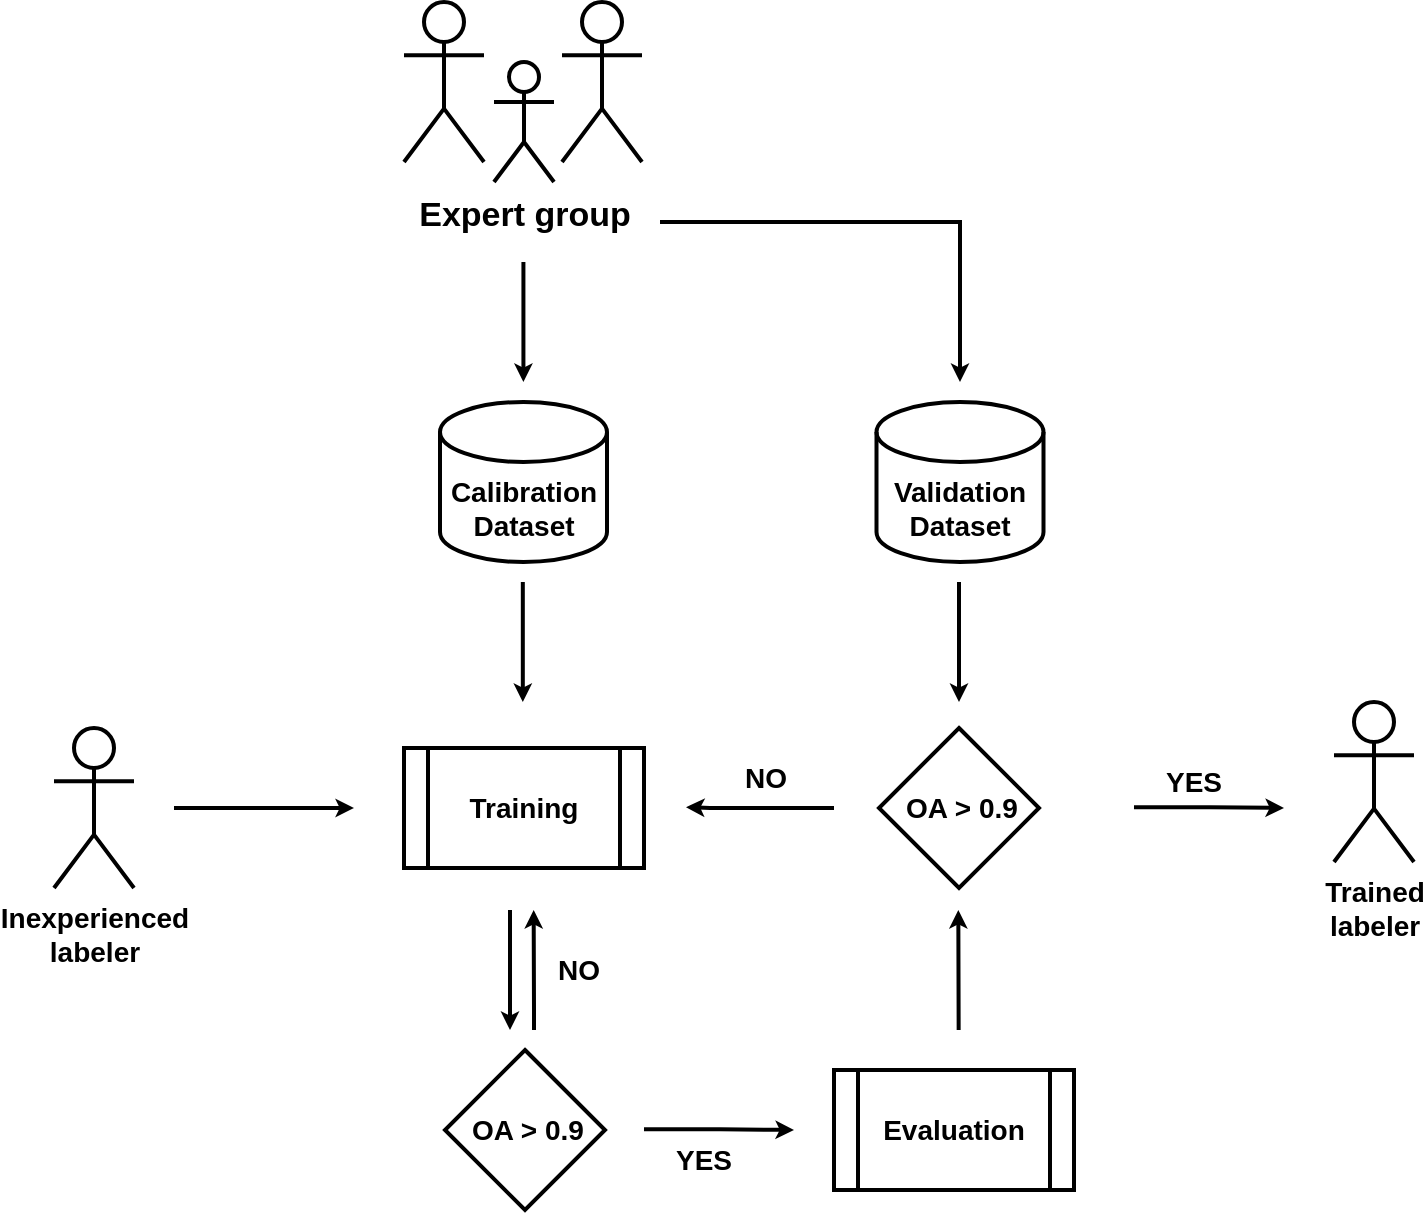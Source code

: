 <mxfile version="14.1.8" type="device"><diagram id="BiwZXVX3TpfywUa3QEGP" name="Page-1"><mxGraphModel dx="1422" dy="784" grid="1" gridSize="10" guides="1" tooltips="1" connect="1" arrows="1" fold="1" page="1" pageScale="1" pageWidth="850" pageHeight="1100" math="0" shadow="0"><root><mxCell id="0"/><mxCell id="1" parent="0"/><mxCell id="uxzo-qsSz1tGqoYyfA8G-2" value="" style="shape=umlActor;verticalLabelPosition=bottom;verticalAlign=top;html=1;outlineConnect=0;strokeWidth=2;" parent="1" vertex="1"><mxGeometry x="204" y="7" width="40" height="80" as="geometry"/></mxCell><mxCell id="uxzo-qsSz1tGqoYyfA8G-10" style="edgeStyle=orthogonalEdgeStyle;rounded=0;orthogonalLoop=1;jettySize=auto;html=1;strokeWidth=2;endSize=3;" parent="1" edge="1"><mxGeometry relative="1" as="geometry"><mxPoint x="332" y="117" as="sourcePoint"/><mxPoint x="482" y="197" as="targetPoint"/><Array as="points"><mxPoint x="482" y="117"/></Array></mxGeometry></mxCell><mxCell id="uxzo-qsSz1tGqoYyfA8G-4" value="&lt;font style=&quot;font-size: 17px&quot;&gt;Expert group&lt;/font&gt;" style="shape=umlActor;verticalLabelPosition=bottom;verticalAlign=top;html=1;outlineConnect=0;fontStyle=1;strokeWidth=2;" parent="1" vertex="1"><mxGeometry x="249" y="37" width="30" height="60" as="geometry"/></mxCell><mxCell id="uxzo-qsSz1tGqoYyfA8G-9" style="edgeStyle=orthogonalEdgeStyle;rounded=0;orthogonalLoop=1;jettySize=auto;html=1;strokeWidth=2;endSize=3;" parent="1" edge="1"><mxGeometry relative="1" as="geometry"><mxPoint x="263.71" y="137" as="sourcePoint"/><mxPoint x="263.71" y="197" as="targetPoint"/></mxGeometry></mxCell><mxCell id="uxzo-qsSz1tGqoYyfA8G-11" value="&lt;b&gt;&lt;font style=&quot;font-size: 14px&quot;&gt;Training&lt;/font&gt;&lt;/b&gt;" style="shape=process;whiteSpace=wrap;html=1;backgroundOutline=1;strokeWidth=2;" parent="1" vertex="1"><mxGeometry x="204" y="380" width="120" height="60" as="geometry"/></mxCell><mxCell id="uxzo-qsSz1tGqoYyfA8G-12" value="&lt;b&gt;&lt;font style=&quot;font-size: 14px&quot;&gt;Evaluation&lt;/font&gt;&lt;/b&gt;" style="shape=process;whiteSpace=wrap;html=1;backgroundOutline=1;strokeWidth=2;" parent="1" vertex="1"><mxGeometry x="419" y="541" width="120" height="60" as="geometry"/></mxCell><mxCell id="uxzo-qsSz1tGqoYyfA8G-13" value="" style="rhombus;whiteSpace=wrap;html=1;strokeWidth=2;" parent="1" vertex="1"><mxGeometry x="224.5" y="531" width="80" height="80" as="geometry"/></mxCell><mxCell id="uxzo-qsSz1tGqoYyfA8G-17" value="&lt;font style=&quot;font-size: 14px&quot;&gt;Calibration&lt;br&gt;Dataset&lt;/font&gt;" style="shape=cylinder3;whiteSpace=wrap;html=1;boundedLbl=1;backgroundOutline=1;size=15;fontStyle=1;strokeWidth=2;" parent="1" vertex="1"><mxGeometry x="222" y="207" width="83.5" height="80" as="geometry"/></mxCell><mxCell id="uxzo-qsSz1tGqoYyfA8G-18" value="&lt;font style=&quot;font-size: 14px&quot;&gt;Validation&lt;br&gt;Dataset&lt;/font&gt;" style="shape=cylinder3;whiteSpace=wrap;html=1;boundedLbl=1;backgroundOutline=1;size=15;fontStyle=1;strokeWidth=2;" parent="1" vertex="1"><mxGeometry x="440.25" y="207" width="83.5" height="80" as="geometry"/></mxCell><mxCell id="uxzo-qsSz1tGqoYyfA8G-22" style="edgeStyle=orthogonalEdgeStyle;rounded=0;orthogonalLoop=1;jettySize=auto;html=1;strokeWidth=2;endSize=3;" parent="1" edge="1"><mxGeometry relative="1" as="geometry"><mxPoint x="89" y="410" as="sourcePoint"/><mxPoint x="179" y="410" as="targetPoint"/></mxGeometry></mxCell><mxCell id="uxzo-qsSz1tGqoYyfA8G-19" value="&lt;b style=&quot;font-size: 14px&quot;&gt;Inexperienced &lt;br&gt;labeler&lt;/b&gt;" style="shape=umlActor;verticalLabelPosition=bottom;verticalAlign=top;html=1;outlineConnect=0;strokeWidth=2;" parent="1" vertex="1"><mxGeometry x="29" y="370" width="40" height="80" as="geometry"/></mxCell><mxCell id="uxzo-qsSz1tGqoYyfA8G-20" value="" style="shape=umlActor;verticalLabelPosition=bottom;verticalAlign=top;html=1;outlineConnect=0;strokeWidth=2;" parent="1" vertex="1"><mxGeometry x="283" y="7" width="40" height="80" as="geometry"/></mxCell><mxCell id="uxzo-qsSz1tGqoYyfA8G-24" style="edgeStyle=orthogonalEdgeStyle;rounded=0;orthogonalLoop=1;jettySize=auto;html=1;strokeWidth=2;endSize=3;" parent="1" edge="1"><mxGeometry relative="1" as="geometry"><mxPoint x="263.41" y="297" as="sourcePoint"/><mxPoint x="263.41" y="357" as="targetPoint"/></mxGeometry></mxCell><mxCell id="uxzo-qsSz1tGqoYyfA8G-25" value="&lt;div style=&quot;&quot;&gt;&lt;span style=&quot;font-size: 14px&quot;&gt;&lt;font face=&quot;helvetica&quot;&gt;&lt;b&gt;OA &amp;gt; 0.9&lt;/b&gt;&lt;/font&gt;&lt;/span&gt;&lt;/div&gt;" style="text;whiteSpace=wrap;html=1;align=center;" parent="1" vertex="1"><mxGeometry x="225.5" y="556" width="80" height="30" as="geometry"/></mxCell><mxCell id="uxzo-qsSz1tGqoYyfA8G-26" style="edgeStyle=orthogonalEdgeStyle;rounded=0;orthogonalLoop=1;jettySize=auto;html=1;strokeWidth=2;endSize=3;" parent="1" edge="1"><mxGeometry relative="1" as="geometry"><mxPoint x="257.0" y="461" as="sourcePoint"/><mxPoint x="257" y="521" as="targetPoint"/></mxGeometry></mxCell><mxCell id="uxzo-qsSz1tGqoYyfA8G-27" style="edgeStyle=orthogonalEdgeStyle;rounded=0;orthogonalLoop=1;jettySize=auto;html=1;strokeWidth=2;endSize=3;" parent="1" edge="1"><mxGeometry relative="1" as="geometry"><mxPoint x="269" y="521" as="sourcePoint"/><mxPoint x="268.83" y="461" as="targetPoint"/><Array as="points"><mxPoint x="269" y="511"/><mxPoint x="269" y="511"/></Array></mxGeometry></mxCell><mxCell id="uxzo-qsSz1tGqoYyfA8G-29" value="&lt;div style=&quot;text-align: center&quot;&gt;&lt;font face=&quot;helvetica&quot; size=&quot;1&quot;&gt;&lt;b style=&quot;font-size: 14px&quot;&gt;NO&lt;/b&gt;&lt;/font&gt;&lt;/div&gt;" style="text;whiteSpace=wrap;html=1;" parent="1" vertex="1"><mxGeometry x="279" y="476" width="40" height="30" as="geometry"/></mxCell><mxCell id="uxzo-qsSz1tGqoYyfA8G-33" style="edgeStyle=orthogonalEdgeStyle;rounded=0;orthogonalLoop=1;jettySize=auto;html=1;strokeWidth=2;endSize=3;" parent="1" edge="1"><mxGeometry relative="1" as="geometry"><mxPoint x="324" y="570.58" as="sourcePoint"/><mxPoint x="399" y="571" as="targetPoint"/><Array as="points"><mxPoint x="362" y="571"/><mxPoint x="399" y="571"/></Array></mxGeometry></mxCell><mxCell id="uxzo-qsSz1tGqoYyfA8G-34" value="&lt;div&gt;&lt;font face=&quot;helvetica&quot; size=&quot;1&quot;&gt;&lt;b style=&quot;font-size: 14px&quot;&gt;YES&lt;/b&gt;&lt;/font&gt;&lt;/div&gt;" style="text;whiteSpace=wrap;html=1;align=center;" parent="1" vertex="1"><mxGeometry x="334" y="571" width="40" height="30" as="geometry"/></mxCell><mxCell id="uxzo-qsSz1tGqoYyfA8G-35" value="" style="rhombus;whiteSpace=wrap;html=1;strokeWidth=2;" parent="1" vertex="1"><mxGeometry x="441.5" y="370" width="80" height="80" as="geometry"/></mxCell><mxCell id="uxzo-qsSz1tGqoYyfA8G-36" value="&lt;div style=&quot;&quot;&gt;&lt;span style=&quot;font-size: 14px&quot;&gt;&lt;font face=&quot;helvetica&quot;&gt;&lt;b&gt;OA &amp;gt; 0.9&lt;/b&gt;&lt;/font&gt;&lt;/span&gt;&lt;/div&gt;" style="text;whiteSpace=wrap;html=1;align=center;" parent="1" vertex="1"><mxGeometry x="442.5" y="395" width="80" height="30" as="geometry"/></mxCell><mxCell id="uxzo-qsSz1tGqoYyfA8G-37" style="edgeStyle=orthogonalEdgeStyle;rounded=0;orthogonalLoop=1;jettySize=auto;html=1;strokeWidth=2;endSize=3;" parent="1" edge="1"><mxGeometry relative="1" as="geometry"><mxPoint x="481.5" y="297" as="sourcePoint"/><mxPoint x="481.5" y="357" as="targetPoint"/></mxGeometry></mxCell><mxCell id="uxzo-qsSz1tGqoYyfA8G-38" style="edgeStyle=orthogonalEdgeStyle;rounded=0;orthogonalLoop=1;jettySize=auto;html=1;strokeWidth=2;endSize=3;" parent="1" edge="1"><mxGeometry relative="1" as="geometry"><mxPoint x="481.33" y="521" as="sourcePoint"/><mxPoint x="481.16" y="461" as="targetPoint"/><Array as="points"><mxPoint x="481.33" y="511"/><mxPoint x="481.33" y="511"/></Array></mxGeometry></mxCell><mxCell id="uxzo-qsSz1tGqoYyfA8G-40" value="&lt;font face=&quot;helvetica&quot;&gt;&lt;span style=&quot;font-size: 14px&quot;&gt;&lt;b&gt;NO&lt;/b&gt;&lt;/span&gt;&lt;/font&gt;" style="text;whiteSpace=wrap;html=1;align=center;" parent="1" vertex="1"><mxGeometry x="365" y="380" width="40" height="30" as="geometry"/></mxCell><mxCell id="uxzo-qsSz1tGqoYyfA8G-43" style="edgeStyle=orthogonalEdgeStyle;rounded=0;orthogonalLoop=1;jettySize=auto;html=1;strokeWidth=2;endSize=3;" parent="1" edge="1"><mxGeometry relative="1" as="geometry"><mxPoint x="419" y="410" as="sourcePoint"/><mxPoint x="345" y="409.6" as="targetPoint"/><Array as="points"><mxPoint x="357" y="409.6"/><mxPoint x="357" y="409.6"/></Array></mxGeometry></mxCell><mxCell id="uxzo-qsSz1tGqoYyfA8G-45" style="edgeStyle=orthogonalEdgeStyle;rounded=0;orthogonalLoop=1;jettySize=auto;html=1;strokeWidth=2;endSize=3;" parent="1" edge="1"><mxGeometry relative="1" as="geometry"><mxPoint x="569" y="409.58" as="sourcePoint"/><mxPoint x="644" y="410" as="targetPoint"/><Array as="points"><mxPoint x="607" y="410"/><mxPoint x="644" y="410"/></Array></mxGeometry></mxCell><mxCell id="uxzo-qsSz1tGqoYyfA8G-46" value="&lt;div&gt;&lt;font face=&quot;helvetica&quot; size=&quot;1&quot;&gt;&lt;b style=&quot;font-size: 14px&quot;&gt;YES&lt;/b&gt;&lt;/font&gt;&lt;/div&gt;" style="text;whiteSpace=wrap;html=1;align=center;" parent="1" vertex="1"><mxGeometry x="579" y="382" width="40" height="30" as="geometry"/></mxCell><mxCell id="uxzo-qsSz1tGqoYyfA8G-49" value="&lt;span style=&quot;font-size: 14px&quot;&gt;&lt;b&gt;Trained &lt;br&gt;labeler&lt;/b&gt;&lt;/span&gt;" style="shape=umlActor;verticalLabelPosition=bottom;verticalAlign=top;html=1;outlineConnect=0;strokeWidth=2;" parent="1" vertex="1"><mxGeometry x="669" y="357" width="40" height="80" as="geometry"/></mxCell></root></mxGraphModel></diagram></mxfile>
